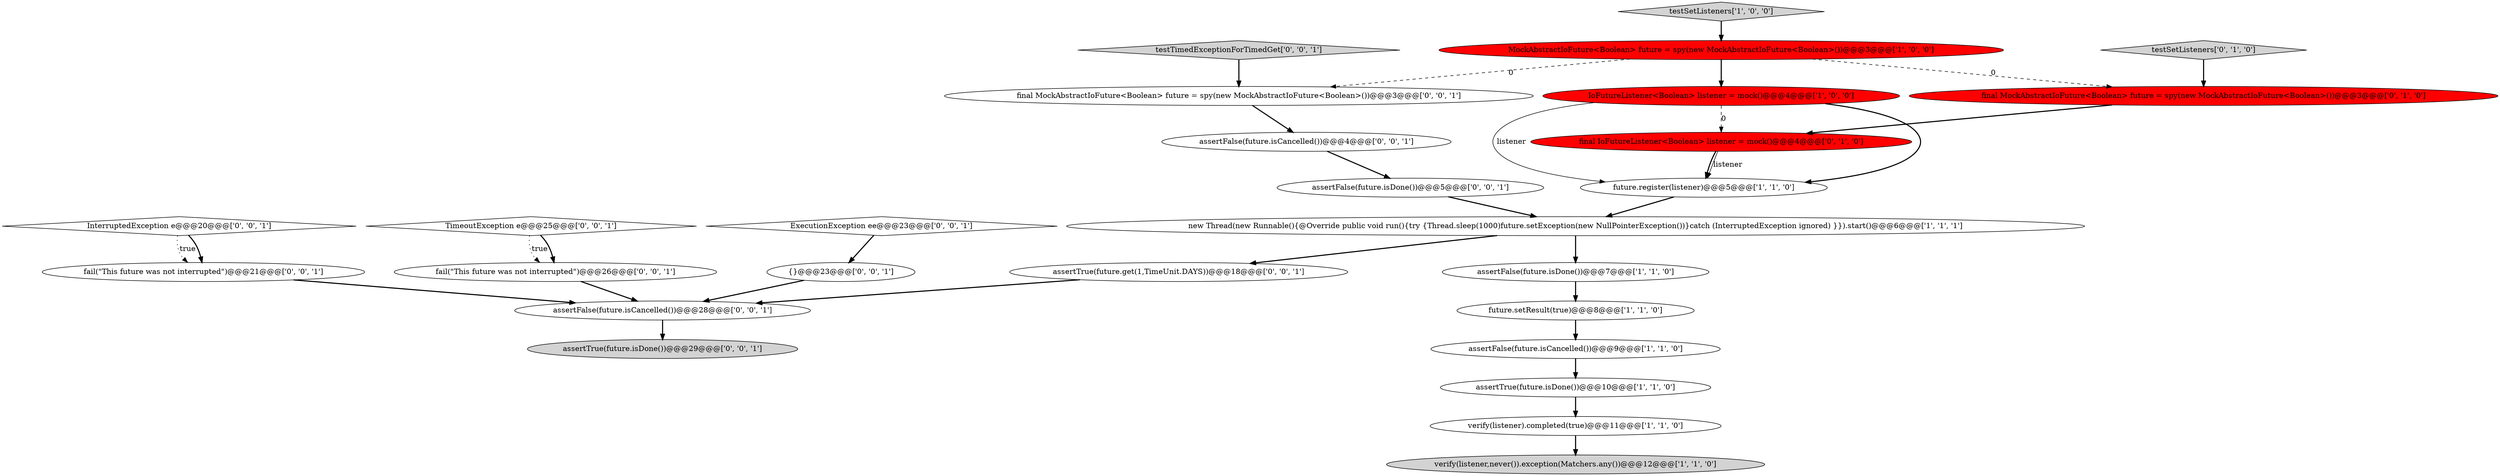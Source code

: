 digraph {
9 [style = filled, label = "MockAbstractIoFuture<Boolean> future = spy(new MockAbstractIoFuture<Boolean>())@@@3@@@['1', '0', '0']", fillcolor = red, shape = ellipse image = "AAA1AAABBB1BBB"];
1 [style = filled, label = "assertFalse(future.isCancelled())@@@9@@@['1', '1', '0']", fillcolor = white, shape = ellipse image = "AAA0AAABBB1BBB"];
5 [style = filled, label = "future.register(listener)@@@5@@@['1', '1', '0']", fillcolor = white, shape = ellipse image = "AAA0AAABBB1BBB"];
18 [style = filled, label = "assertFalse(future.isCancelled())@@@4@@@['0', '0', '1']", fillcolor = white, shape = ellipse image = "AAA0AAABBB3BBB"];
13 [style = filled, label = "final MockAbstractIoFuture<Boolean> future = spy(new MockAbstractIoFuture<Boolean>())@@@3@@@['0', '1', '0']", fillcolor = red, shape = ellipse image = "AAA1AAABBB2BBB"];
24 [style = filled, label = "ExecutionException ee@@@23@@@['0', '0', '1']", fillcolor = white, shape = diamond image = "AAA0AAABBB3BBB"];
15 [style = filled, label = "TimeoutException e@@@25@@@['0', '0', '1']", fillcolor = white, shape = diamond image = "AAA0AAABBB3BBB"];
22 [style = filled, label = "assertTrue(future.isDone())@@@29@@@['0', '0', '1']", fillcolor = lightgray, shape = ellipse image = "AAA0AAABBB3BBB"];
8 [style = filled, label = "testSetListeners['1', '0', '0']", fillcolor = lightgray, shape = diamond image = "AAA0AAABBB1BBB"];
14 [style = filled, label = "{}@@@23@@@['0', '0', '1']", fillcolor = white, shape = ellipse image = "AAA0AAABBB3BBB"];
20 [style = filled, label = "fail(\"This future was not interrupted\")@@@26@@@['0', '0', '1']", fillcolor = white, shape = ellipse image = "AAA0AAABBB3BBB"];
23 [style = filled, label = "assertTrue(future.get(1,TimeUnit.DAYS))@@@18@@@['0', '0', '1']", fillcolor = white, shape = ellipse image = "AAA0AAABBB3BBB"];
0 [style = filled, label = "assertTrue(future.isDone())@@@10@@@['1', '1', '0']", fillcolor = white, shape = ellipse image = "AAA0AAABBB1BBB"];
26 [style = filled, label = "final MockAbstractIoFuture<Boolean> future = spy(new MockAbstractIoFuture<Boolean>())@@@3@@@['0', '0', '1']", fillcolor = white, shape = ellipse image = "AAA0AAABBB3BBB"];
6 [style = filled, label = "assertFalse(future.isDone())@@@7@@@['1', '1', '0']", fillcolor = white, shape = ellipse image = "AAA0AAABBB1BBB"];
25 [style = filled, label = "assertFalse(future.isCancelled())@@@28@@@['0', '0', '1']", fillcolor = white, shape = ellipse image = "AAA0AAABBB3BBB"];
10 [style = filled, label = "IoFutureListener<Boolean> listener = mock()@@@4@@@['1', '0', '0']", fillcolor = red, shape = ellipse image = "AAA1AAABBB1BBB"];
7 [style = filled, label = "future.setResult(true)@@@8@@@['1', '1', '0']", fillcolor = white, shape = ellipse image = "AAA0AAABBB1BBB"];
16 [style = filled, label = "testTimedExceptionForTimedGet['0', '0', '1']", fillcolor = lightgray, shape = diamond image = "AAA0AAABBB3BBB"];
21 [style = filled, label = "assertFalse(future.isDone())@@@5@@@['0', '0', '1']", fillcolor = white, shape = ellipse image = "AAA0AAABBB3BBB"];
11 [style = filled, label = "final IoFutureListener<Boolean> listener = mock()@@@4@@@['0', '1', '0']", fillcolor = red, shape = ellipse image = "AAA1AAABBB2BBB"];
4 [style = filled, label = "new Thread(new Runnable(){@Override public void run(){try {Thread.sleep(1000)future.setException(new NullPointerException())}catch (InterruptedException ignored) }}).start()@@@6@@@['1', '1', '1']", fillcolor = white, shape = ellipse image = "AAA0AAABBB1BBB"];
12 [style = filled, label = "testSetListeners['0', '1', '0']", fillcolor = lightgray, shape = diamond image = "AAA0AAABBB2BBB"];
17 [style = filled, label = "fail(\"This future was not interrupted\")@@@21@@@['0', '0', '1']", fillcolor = white, shape = ellipse image = "AAA0AAABBB3BBB"];
3 [style = filled, label = "verify(listener,never()).exception(Matchers.any())@@@12@@@['1', '1', '0']", fillcolor = lightgray, shape = ellipse image = "AAA0AAABBB1BBB"];
19 [style = filled, label = "InterruptedException e@@@20@@@['0', '0', '1']", fillcolor = white, shape = diamond image = "AAA0AAABBB3BBB"];
2 [style = filled, label = "verify(listener).completed(true)@@@11@@@['1', '1', '0']", fillcolor = white, shape = ellipse image = "AAA0AAABBB1BBB"];
17->25 [style = bold, label=""];
23->25 [style = bold, label=""];
14->25 [style = bold, label=""];
7->1 [style = bold, label=""];
25->22 [style = bold, label=""];
4->6 [style = bold, label=""];
19->17 [style = dotted, label="true"];
2->3 [style = bold, label=""];
10->5 [style = solid, label="listener"];
0->2 [style = bold, label=""];
16->26 [style = bold, label=""];
15->20 [style = dotted, label="true"];
1->0 [style = bold, label=""];
19->17 [style = bold, label=""];
9->10 [style = bold, label=""];
20->25 [style = bold, label=""];
13->11 [style = bold, label=""];
24->14 [style = bold, label=""];
10->11 [style = dashed, label="0"];
12->13 [style = bold, label=""];
11->5 [style = bold, label=""];
10->5 [style = bold, label=""];
15->20 [style = bold, label=""];
5->4 [style = bold, label=""];
9->26 [style = dashed, label="0"];
9->13 [style = dashed, label="0"];
8->9 [style = bold, label=""];
21->4 [style = bold, label=""];
18->21 [style = bold, label=""];
6->7 [style = bold, label=""];
4->23 [style = bold, label=""];
11->5 [style = solid, label="listener"];
26->18 [style = bold, label=""];
}

